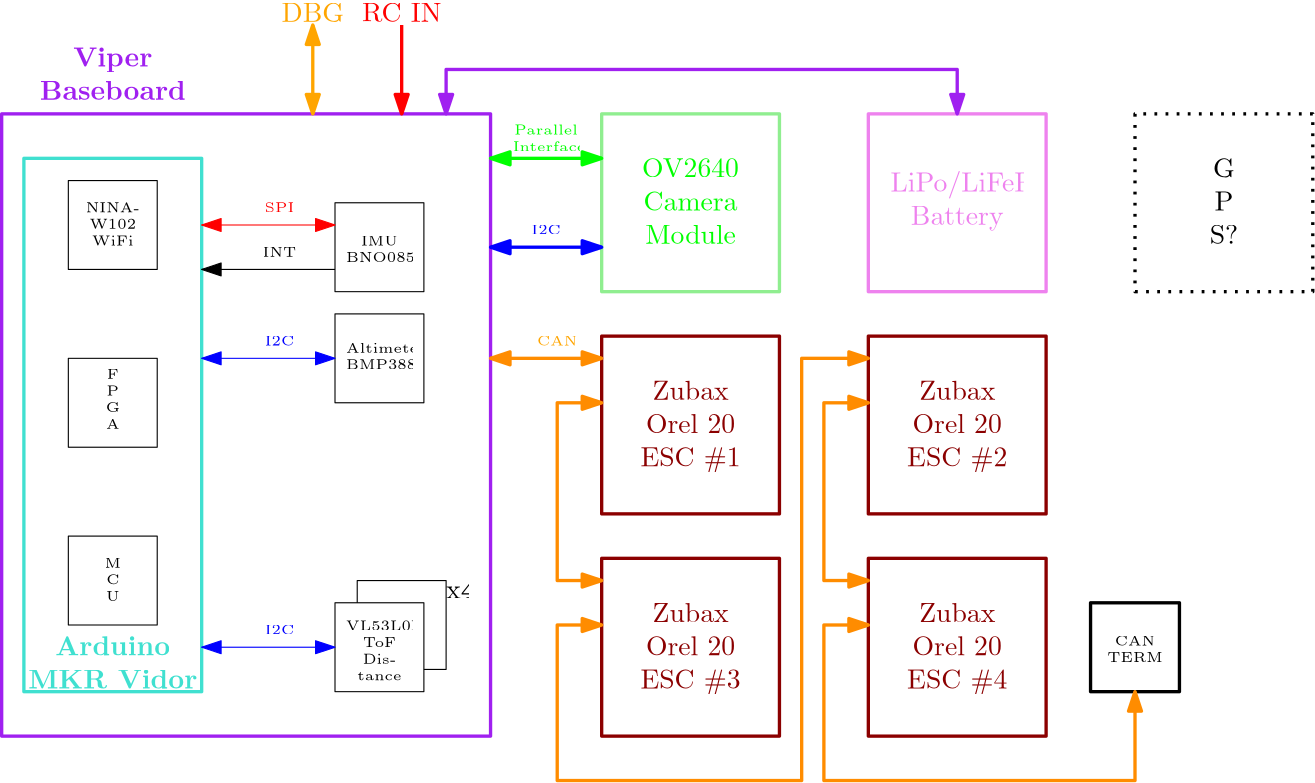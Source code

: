 <?xml version="1.0"?>
<!DOCTYPE ipe SYSTEM "ipe.dtd">
<ipe version="70206" creator="Ipe 7.2.7">
<info created="D:20191213190635" modified="D:20200113091438"/>
<ipestyle name="basic">
<symbol name="arrow/arc(spx)">
<path stroke="sym-stroke" fill="sym-stroke" pen="sym-pen">
0 0 m
-1 0.333 l
-1 -0.333 l
h
</path>
</symbol>
<symbol name="arrow/farc(spx)">
<path stroke="sym-stroke" fill="white" pen="sym-pen">
0 0 m
-1 0.333 l
-1 -0.333 l
h
</path>
</symbol>
<symbol name="arrow/ptarc(spx)">
<path stroke="sym-stroke" fill="sym-stroke" pen="sym-pen">
0 0 m
-1 0.333 l
-0.8 0 l
-1 -0.333 l
h
</path>
</symbol>
<symbol name="arrow/fptarc(spx)">
<path stroke="sym-stroke" fill="white" pen="sym-pen">
0 0 m
-1 0.333 l
-0.8 0 l
-1 -0.333 l
h
</path>
</symbol>
<symbol name="mark/circle(sx)" transformations="translations">
<path fill="sym-stroke">
0.6 0 0 0.6 0 0 e
0.4 0 0 0.4 0 0 e
</path>
</symbol>
<symbol name="mark/disk(sx)" transformations="translations">
<path fill="sym-stroke">
0.6 0 0 0.6 0 0 e
</path>
</symbol>
<symbol name="mark/fdisk(sfx)" transformations="translations">
<group>
<path fill="sym-fill">
0.5 0 0 0.5 0 0 e
</path>
<path fill="sym-stroke" fillrule="eofill">
0.6 0 0 0.6 0 0 e
0.4 0 0 0.4 0 0 e
</path>
</group>
</symbol>
<symbol name="mark/box(sx)" transformations="translations">
<path fill="sym-stroke" fillrule="eofill">
-0.6 -0.6 m
0.6 -0.6 l
0.6 0.6 l
-0.6 0.6 l
h
-0.4 -0.4 m
0.4 -0.4 l
0.4 0.4 l
-0.4 0.4 l
h
</path>
</symbol>
<symbol name="mark/square(sx)" transformations="translations">
<path fill="sym-stroke">
-0.6 -0.6 m
0.6 -0.6 l
0.6 0.6 l
-0.6 0.6 l
h
</path>
</symbol>
<symbol name="mark/fsquare(sfx)" transformations="translations">
<group>
<path fill="sym-fill">
-0.5 -0.5 m
0.5 -0.5 l
0.5 0.5 l
-0.5 0.5 l
h
</path>
<path fill="sym-stroke" fillrule="eofill">
-0.6 -0.6 m
0.6 -0.6 l
0.6 0.6 l
-0.6 0.6 l
h
-0.4 -0.4 m
0.4 -0.4 l
0.4 0.4 l
-0.4 0.4 l
h
</path>
</group>
</symbol>
<symbol name="mark/cross(sx)" transformations="translations">
<group>
<path fill="sym-stroke">
-0.43 -0.57 m
0.57 0.43 l
0.43 0.57 l
-0.57 -0.43 l
h
</path>
<path fill="sym-stroke">
-0.43 0.57 m
0.57 -0.43 l
0.43 -0.57 l
-0.57 0.43 l
h
</path>
</group>
</symbol>
<symbol name="arrow/fnormal(spx)">
<path stroke="sym-stroke" fill="white" pen="sym-pen">
0 0 m
-1 0.333 l
-1 -0.333 l
h
</path>
</symbol>
<symbol name="arrow/pointed(spx)">
<path stroke="sym-stroke" fill="sym-stroke" pen="sym-pen">
0 0 m
-1 0.333 l
-0.8 0 l
-1 -0.333 l
h
</path>
</symbol>
<symbol name="arrow/fpointed(spx)">
<path stroke="sym-stroke" fill="white" pen="sym-pen">
0 0 m
-1 0.333 l
-0.8 0 l
-1 -0.333 l
h
</path>
</symbol>
<symbol name="arrow/linear(spx)">
<path stroke="sym-stroke" pen="sym-pen">
-1 0.333 m
0 0 l
-1 -0.333 l
</path>
</symbol>
<symbol name="arrow/fdouble(spx)">
<path stroke="sym-stroke" fill="white" pen="sym-pen">
0 0 m
-1 0.333 l
-1 -0.333 l
h
-1 0 m
-2 0.333 l
-2 -0.333 l
h
</path>
</symbol>
<symbol name="arrow/double(spx)">
<path stroke="sym-stroke" fill="sym-stroke" pen="sym-pen">
0 0 m
-1 0.333 l
-1 -0.333 l
h
-1 0 m
-2 0.333 l
-2 -0.333 l
h
</path>
</symbol>
<pen name="heavier" value="0.8"/>
<pen name="fat" value="1.2"/>
<pen name="ultrafat" value="2"/>
<symbolsize name="large" value="5"/>
<symbolsize name="small" value="2"/>
<symbolsize name="tiny" value="1.1"/>
<arrowsize name="large" value="10"/>
<arrowsize name="small" value="5"/>
<arrowsize name="tiny" value="3"/>
<color name="red" value="1 0 0"/>
<color name="green" value="0 1 0"/>
<color name="blue" value="0 0 1"/>
<color name="yellow" value="1 1 0"/>
<color name="orange" value="1 0.647 0"/>
<color name="gold" value="1 0.843 0"/>
<color name="purple" value="0.627 0.125 0.941"/>
<color name="gray" value="0.745"/>
<color name="brown" value="0.647 0.165 0.165"/>
<color name="navy" value="0 0 0.502"/>
<color name="pink" value="1 0.753 0.796"/>
<color name="seagreen" value="0.18 0.545 0.341"/>
<color name="turquoise" value="0.251 0.878 0.816"/>
<color name="violet" value="0.933 0.51 0.933"/>
<color name="darkblue" value="0 0 0.545"/>
<color name="darkcyan" value="0 0.545 0.545"/>
<color name="darkgray" value="0.663"/>
<color name="darkgreen" value="0 0.392 0"/>
<color name="darkmagenta" value="0.545 0 0.545"/>
<color name="darkorange" value="1 0.549 0"/>
<color name="darkred" value="0.545 0 0"/>
<color name="lightblue" value="0.678 0.847 0.902"/>
<color name="lightcyan" value="0.878 1 1"/>
<color name="lightgray" value="0.827"/>
<color name="lightgreen" value="0.565 0.933 0.565"/>
<color name="lightyellow" value="1 1 0.878"/>
<dashstyle name="dashed" value="[4] 0"/>
<dashstyle name="dotted" value="[1 3] 0"/>
<dashstyle name="dash dotted" value="[4 2 1 2] 0"/>
<dashstyle name="dash dot dotted" value="[4 2 1 2 1 2] 0"/>
<textsize name="large" value="\large"/>
<textsize name="small" value="\small"/>
<textsize name="tiny" value="\tiny"/>
<textsize name="Large" value="\Large"/>
<textsize name="LARGE" value="\LARGE"/>
<textsize name="huge" value="\huge"/>
<textsize name="Huge" value="\Huge"/>
<textsize name="footnote" value="\footnotesize"/>
<textstyle name="center" begin="\begin{center}" end="\end{center}"/>
<textstyle name="itemize" begin="\begin{itemize}" end="\end{itemize}"/>
<textstyle name="item" begin="\begin{itemize}\item{}" end="\end{itemize}"/>
<gridsize name="4 pts" value="4"/>
<gridsize name="8 pts (~3 mm)" value="8"/>
<gridsize name="16 pts (~6 mm)" value="16"/>
<gridsize name="32 pts (~12 mm)" value="32"/>
<gridsize name="10 pts (~3.5 mm)" value="10"/>
<gridsize name="20 pts (~7 mm)" value="20"/>
<gridsize name="14 pts (~5 mm)" value="14"/>
<gridsize name="28 pts (~10 mm)" value="28"/>
<gridsize name="56 pts (~20 mm)" value="56"/>
<anglesize name="90 deg" value="90"/>
<anglesize name="60 deg" value="60"/>
<anglesize name="45 deg" value="45"/>
<anglesize name="30 deg" value="30"/>
<anglesize name="22.5 deg" value="22.5"/>
<opacity name="10%" value="0.1"/>
<opacity name="30%" value="0.3"/>
<opacity name="50%" value="0.5"/>
<opacity name="75%" value="0.75"/>
<tiling name="falling" angle="-60" step="4" width="1"/>
<tiling name="rising" angle="30" step="4" width="1"/>
</ipestyle>
<page>
<layer name="alpha"/>
<view layers="alpha" active="alpha"/>
<path layer="alpha" matrix="1 0 0 1 200 -80" stroke="darkred" pen="fat">
96 672 m
96 608 l
160 608 l
160 672 l
h
</path>
<text matrix="1 0 0 1 200 -88" transformations="translations" pos="104 664" stroke="darkred" type="minipage" width="48" height="18.866" depth="13.9" valign="top" style="center">Zubax Orel 20\\
ESC \#1</text>
<path matrix="1 0 0 1 296 -80" stroke="darkred" pen="fat">
96 672 m
96 608 l
160 608 l
160 672 l
h
</path>
<text matrix="1 0 0 1 296 -88" transformations="translations" pos="104 664" stroke="darkred" type="minipage" width="48" height="18.866" depth="13.9" valign="top" style="center">Zubax Orel 20\\
ESC \#2</text>
<path matrix="1 0 0 1 200 -160" stroke="darkred" pen="fat">
96 672 m
96 608 l
160 608 l
160 672 l
h
</path>
<text matrix="1 0 0 1 200 -168" transformations="translations" pos="104 664" stroke="darkred" type="minipage" width="48" height="18.866" depth="13.9" valign="top" style="center">Zubax Orel 20\\
ESC \#3</text>
<path matrix="1 0 0 1 296 -160" stroke="darkred" pen="fat">
96 672 m
96 608 l
160 608 l
160 672 l
h
</path>
<text matrix="1 0 0 1 296 -168" transformations="translations" pos="104 664" stroke="darkred" type="minipage" width="48" height="18.866" depth="13.9" valign="top" style="center">Zubax Orel 20\\
ESC \#4</text>
<text matrix="1 0 0 1 -88 -12" transformations="translations" pos="196 652" stroke="black" type="minipage" width="24" height="10.161" depth="5.18" valign="top" size="tiny" style="center">NINA-W102\\
WiFi</text>
<path matrix="1 0 0 1 -88 -24" stroke="black">
192 672 m
192 640 l
224 640 l
224 672 l
h
</path>
<text matrix="1 0 0 1 -88 -72" transformations="translations" pos="196 652" stroke="black" type="minipage" width="24" height="13.149" depth="8.17" valign="top" size="tiny" style="center">F\\
P\\
G\\
A</text>
<path matrix="1 0 0 1 -88 -88" stroke="black">
192 672 m
192 640 l
224 640 l
224 672 l
h
</path>
<text matrix="1 0 0 1 -88 -140" transformations="translations" pos="196 652" stroke="black" type="minipage" width="24" height="10.161" depth="5.18" valign="top" size="tiny" style="center">M\\
C\\
U</text>
<path matrix="1 0 0 1 -88 -152" stroke="black">
192 672 m
192 640 l
224 640 l
224 672 l
h
</path>
<path matrix="1 0 0 1.33333 -136 -250.667" stroke="turquoise" pen="fat">
224 680 m
224 536 l
288 536 l
288 680 l
h
</path>
<text matrix="1 0 0 1 -160 -188" transformations="translations" pos="248 672" stroke="turquoise" type="minipage" width="64" height="11.924" depth="6.95" valign="top" style="center">\bf{Arduino}\\
\bf{MKR Vidor}</text>
<path matrix="1 0 0 1 200 0" stroke="lightgreen" pen="fat">
96 672 m
96 608 l
160 608 l
160 672 l
h
</path>
<text matrix="1 0 0 1 200 -8" transformations="translations" pos="104 664" stroke="green" type="minipage" width="48" height="17.838" depth="12.88" valign="top" style="center">OV2640\\
Camera\\
Module</text>
<text matrix="1 0 0 1 8 -24" transformations="translations" pos="196 652" stroke="black" type="minipage" width="24" height="7.174" depth="2.19" valign="top" size="tiny" style="center">IMU\\
BNO085</text>
<path matrix="1 0 0 1 8 -32" stroke="black">
192 672 m
192 640 l
224 640 l
224 672 l
h
</path>
<text matrix="1 0 0 1 8 -160" transformations="translations" pos="196 652" stroke="black" type="minipage" width="24" height="14.44" depth="9.47" valign="top" size="tiny" style="center">VL53L0X\\
ToF Distance</text>
<path matrix="1 0 0 1 8 -176" stroke="black">
192 672 m
192 640 l
224 640 l
224 672 l
h
</path>
<path matrix="1 0 0 1 -152 -96" stroke="black">
360 592 m
360 600 l
392 600 l
392 568 l
384 568 l
</path>
<text matrix="1 0 0 1 -152 -96" transformations="translations" pos="392 600" stroke="black" type="minipage" width="8" height="5.7" depth="0.72" valign="top">x\bf{4}</text>
<path matrix="1.2 0 0 1 -174.4 16" stroke="red" arrow="normal/normal" rarrow="normal/normal">
272 616 m
312 616 l
</path>
<text matrix="1 0 0 1 -28 -12" transformations="translations" pos="196 652" stroke="red" type="minipage" width="24" height="4.184" depth="0" valign="top" size="tiny" style="center">SPI</text>
<path matrix="1.2 0 0 1 -174.4 -136" stroke="blue" arrow="normal/normal" rarrow="normal/normal">
272 616 m
312 616 l
</path>
<text matrix="1 0 0 1 -28 -164" transformations="translations" pos="196 652" stroke="blue" type="minipage" width="24" height="4.184" depth="0" valign="top" size="tiny" style="center">I2C</text>
<path matrix="1.2 0 0 1 -174.4 16" stroke="black" arrow="normal/normal">
312 600 m
272 600 l
</path>
<text matrix="1 0 0 1 -28 -28" transformations="translations" pos="196 652" stroke="black" type="minipage" width="24" height="4.184" depth="0" valign="top" size="tiny" style="center">INT</text>
<text matrix="1 0 0 1 8 -60" transformations="translations" pos="196 652" stroke="black" type="minipage" width="24" height="8.465" depth="3.49" valign="top" size="tiny" style="center">Altimeter\\
BMP388</text>
<path matrix="1 0 0 1 8 -72" stroke="black">
192 672 m
192 640 l
224 640 l
224 672 l
h
</path>
<path matrix="0.956522 0 0 0.903226 -103.652 65.0323" stroke="purple" pen="fat">
192 672 m
192 424 l
376 424 l
376 672 l
h
</path>
<text matrix="1 0 0 1 -160 24" transformations="translations" pos="248 672" stroke="purple" type="minipage" width="64" height="11.924" depth="6.95" valign="top" style="center">\bf{Viper}\\
\bf{Baseboard}</text>
<path matrix="1.25 0 0 1 -184 0" stroke="darkorange" pen="fat" arrow="normal/normal" rarrow="normal/normal">
352 584 m
384 584 l
</path>
<path matrix="1 0 0 1 -88 0" stroke="darkorange" pen="fat" arrow="normal/normal" rarrow="normal/normal">
384 568 m
368 568 l
368 504 l
384 504 l
</path>
<path matrix="1 0 0 1 -88 0" stroke="darkorange" pen="fat" arrow="normal/normal" rarrow="normal/normal">
384 488 m
368 488 l
368 432 l
456 432 l
456 584 l
480 584 l
</path>
<path matrix="1 0 0 1 -88 0" stroke="darkorange" pen="fat" arrow="normal/normal" rarrow="normal/normal">
480 568 m
464 568 l
464 504 l
480 504 l
</path>
<text matrix="1 0 0 1 280 -168" transformations="translations" pos="196 652" stroke="black" type="minipage" width="24" height="7.174" depth="2.19" valign="top" size="tiny" style="center">CAN\\
TERM</text>
<path matrix="1 0 0 1 280 -176" stroke="black" pen="fat">
192 672 m
192 640 l
224 640 l
224 672 l
h
</path>
<path matrix="1 0 0 1 -88 0" stroke="darkorange" pen="fat" arrow="normal/normal" rarrow="normal/normal">
480 488 m
464 488 l
464 432 l
576 432 l
576 464 l
</path>
<text matrix="1 0 0 1 72 -60" transformations="translations" pos="196 652" stroke="orange" type="minipage" width="24" height="4.184" depth="0" valign="top" size="tiny" style="center">CAN</text>
<text matrix="1 0 0 1 68 -20" transformations="translations" pos="196 652" stroke="blue" type="minipage" width="24" height="4.184" depth="0" valign="top" size="tiny" style="center">I2C</text>
<path matrix="1 0 0 1 -16 8" stroke="blue" pen="fat" arrow="normal/normal" rarrow="normal/normal">
272 616 m
312 616 l
</path>
<path matrix="1.25 0 0 1 -184 72" stroke="green" pen="fat" arrow="normal/normal" rarrow="normal/normal">
352 584 m
384 584 l
</path>
<text matrix="1 0 0 1 68 16" transformations="translations" pos="196 652" stroke="green" type="minipage" width="24" height="7.207" depth="2.23" valign="top" size="tiny" style="center">Parallel\\
Interface</text>
<path matrix="1 0 0 1 296 0" stroke="violet" pen="fat">
96 672 m
96 608 l
160 608 l
160 672 l
h
</path>
<text matrix="1 0 0 1 296 -8" transformations="translations" pos="104 664" stroke="violet" type="minipage" width="48" height="15.408" depth="10.44" valign="top" style="center">LiPo/LiFePo\\
Battery</text>
<path stroke="purple" pen="fat" arrow="normal/normal" rarrow="normal/normal">
240 672 m
240 688 l
424 688 l
424 672 l
</path>
<path matrix="1 0 0 1 392 0" stroke="black" dash="dotted" pen="fat">
96 672 m
96 608 l
160 608 l
160 672 l
h
</path>
<text matrix="1 0 0 1 392 -8" transformations="translations" pos="104 664" stroke="black" type="minipage" width="48" height="17.838" depth="12.88" valign="top" style="center">G\\
P\\
S?</text>
<path matrix="1.2 0 0 1 -174.4 -32" stroke="blue" arrow="normal/normal" rarrow="normal/normal">
272 616 m
312 616 l
</path>
<text matrix="1 0 0 1 -28 -60" transformations="translations" pos="196 652" stroke="blue" type="minipage" width="24" height="4.184" depth="0" valign="top" size="tiny" style="center">I2C</text>
<path stroke="red" pen="fat" arrow="normal/normal">
224 704 m
224 672 l
</path>
<text transformations="translations" pos="208 712" stroke="red" type="minipage" width="32" height="5.898" depth="0.91" valign="top" style="center">RC IN</text>
<path stroke="orange" pen="fat" arrow="normal/normal" rarrow="normal/normal">
192 704 m
192 672 l
</path>
<text transformations="translations" pos="176 712" stroke="orange" type="minipage" width="32" height="5.898" depth="0.91" valign="top" style="center">DBG</text>
</page>
</ipe>
